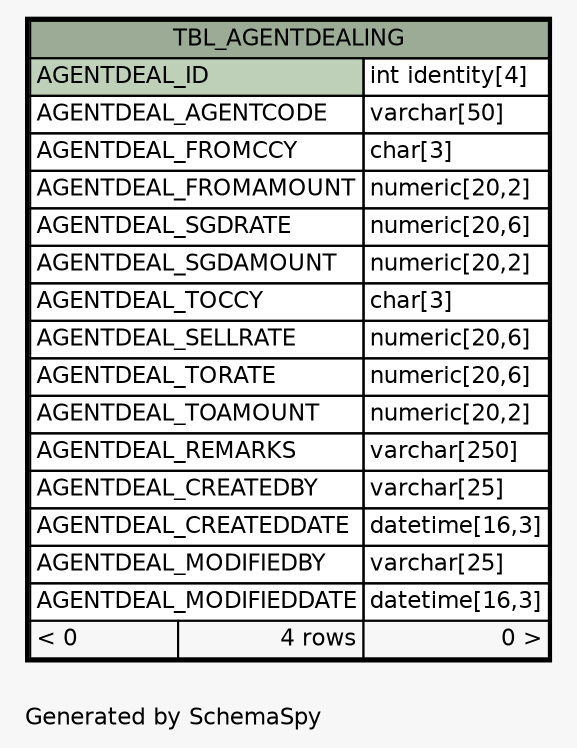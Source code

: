 // dot 2.38.0 on Windows 10 10.0
// SchemaSpy rev 590
digraph "oneDegreeRelationshipsDiagram" {
  graph [
    rankdir="RL"
    bgcolor="#f7f7f7"
    label="\nGenerated by SchemaSpy"
    labeljust="l"
    nodesep="0.18"
    ranksep="0.46"
    fontname="Helvetica"
    fontsize="11"
  ];
  node [
    fontname="Helvetica"
    fontsize="11"
    shape="plaintext"
  ];
  edge [
    arrowsize="0.8"
  ];
  "TBL_AGENTDEALING" [
    label=<
    <TABLE BORDER="2" CELLBORDER="1" CELLSPACING="0" BGCOLOR="#ffffff">
      <TR><TD COLSPAN="3" BGCOLOR="#9bab96" ALIGN="CENTER">TBL_AGENTDEALING</TD></TR>
      <TR><TD PORT="AGENTDEAL_ID" COLSPAN="2" BGCOLOR="#bed1b8" ALIGN="LEFT">AGENTDEAL_ID</TD><TD PORT="AGENTDEAL_ID.type" ALIGN="LEFT">int identity[4]</TD></TR>
      <TR><TD PORT="AGENTDEAL_AGENTCODE" COLSPAN="2" ALIGN="LEFT">AGENTDEAL_AGENTCODE</TD><TD PORT="AGENTDEAL_AGENTCODE.type" ALIGN="LEFT">varchar[50]</TD></TR>
      <TR><TD PORT="AGENTDEAL_FROMCCY" COLSPAN="2" ALIGN="LEFT">AGENTDEAL_FROMCCY</TD><TD PORT="AGENTDEAL_FROMCCY.type" ALIGN="LEFT">char[3]</TD></TR>
      <TR><TD PORT="AGENTDEAL_FROMAMOUNT" COLSPAN="2" ALIGN="LEFT">AGENTDEAL_FROMAMOUNT</TD><TD PORT="AGENTDEAL_FROMAMOUNT.type" ALIGN="LEFT">numeric[20,2]</TD></TR>
      <TR><TD PORT="AGENTDEAL_SGDRATE" COLSPAN="2" ALIGN="LEFT">AGENTDEAL_SGDRATE</TD><TD PORT="AGENTDEAL_SGDRATE.type" ALIGN="LEFT">numeric[20,6]</TD></TR>
      <TR><TD PORT="AGENTDEAL_SGDAMOUNT" COLSPAN="2" ALIGN="LEFT">AGENTDEAL_SGDAMOUNT</TD><TD PORT="AGENTDEAL_SGDAMOUNT.type" ALIGN="LEFT">numeric[20,2]</TD></TR>
      <TR><TD PORT="AGENTDEAL_TOCCY" COLSPAN="2" ALIGN="LEFT">AGENTDEAL_TOCCY</TD><TD PORT="AGENTDEAL_TOCCY.type" ALIGN="LEFT">char[3]</TD></TR>
      <TR><TD PORT="AGENTDEAL_SELLRATE" COLSPAN="2" ALIGN="LEFT">AGENTDEAL_SELLRATE</TD><TD PORT="AGENTDEAL_SELLRATE.type" ALIGN="LEFT">numeric[20,6]</TD></TR>
      <TR><TD PORT="AGENTDEAL_TORATE" COLSPAN="2" ALIGN="LEFT">AGENTDEAL_TORATE</TD><TD PORT="AGENTDEAL_TORATE.type" ALIGN="LEFT">numeric[20,6]</TD></TR>
      <TR><TD PORT="AGENTDEAL_TOAMOUNT" COLSPAN="2" ALIGN="LEFT">AGENTDEAL_TOAMOUNT</TD><TD PORT="AGENTDEAL_TOAMOUNT.type" ALIGN="LEFT">numeric[20,2]</TD></TR>
      <TR><TD PORT="AGENTDEAL_REMARKS" COLSPAN="2" ALIGN="LEFT">AGENTDEAL_REMARKS</TD><TD PORT="AGENTDEAL_REMARKS.type" ALIGN="LEFT">varchar[250]</TD></TR>
      <TR><TD PORT="AGENTDEAL_CREATEDBY" COLSPAN="2" ALIGN="LEFT">AGENTDEAL_CREATEDBY</TD><TD PORT="AGENTDEAL_CREATEDBY.type" ALIGN="LEFT">varchar[25]</TD></TR>
      <TR><TD PORT="AGENTDEAL_CREATEDDATE" COLSPAN="2" ALIGN="LEFT">AGENTDEAL_CREATEDDATE</TD><TD PORT="AGENTDEAL_CREATEDDATE.type" ALIGN="LEFT">datetime[16,3]</TD></TR>
      <TR><TD PORT="AGENTDEAL_MODIFIEDBY" COLSPAN="2" ALIGN="LEFT">AGENTDEAL_MODIFIEDBY</TD><TD PORT="AGENTDEAL_MODIFIEDBY.type" ALIGN="LEFT">varchar[25]</TD></TR>
      <TR><TD PORT="AGENTDEAL_MODIFIEDDATE" COLSPAN="2" ALIGN="LEFT">AGENTDEAL_MODIFIEDDATE</TD><TD PORT="AGENTDEAL_MODIFIEDDATE.type" ALIGN="LEFT">datetime[16,3]</TD></TR>
      <TR><TD ALIGN="LEFT" BGCOLOR="#f7f7f7">&lt; 0</TD><TD ALIGN="RIGHT" BGCOLOR="#f7f7f7">4 rows</TD><TD ALIGN="RIGHT" BGCOLOR="#f7f7f7">0 &gt;</TD></TR>
    </TABLE>>
    URL="TBL_AGENTDEALING.html"
    tooltip="TBL_AGENTDEALING"
  ];
}
